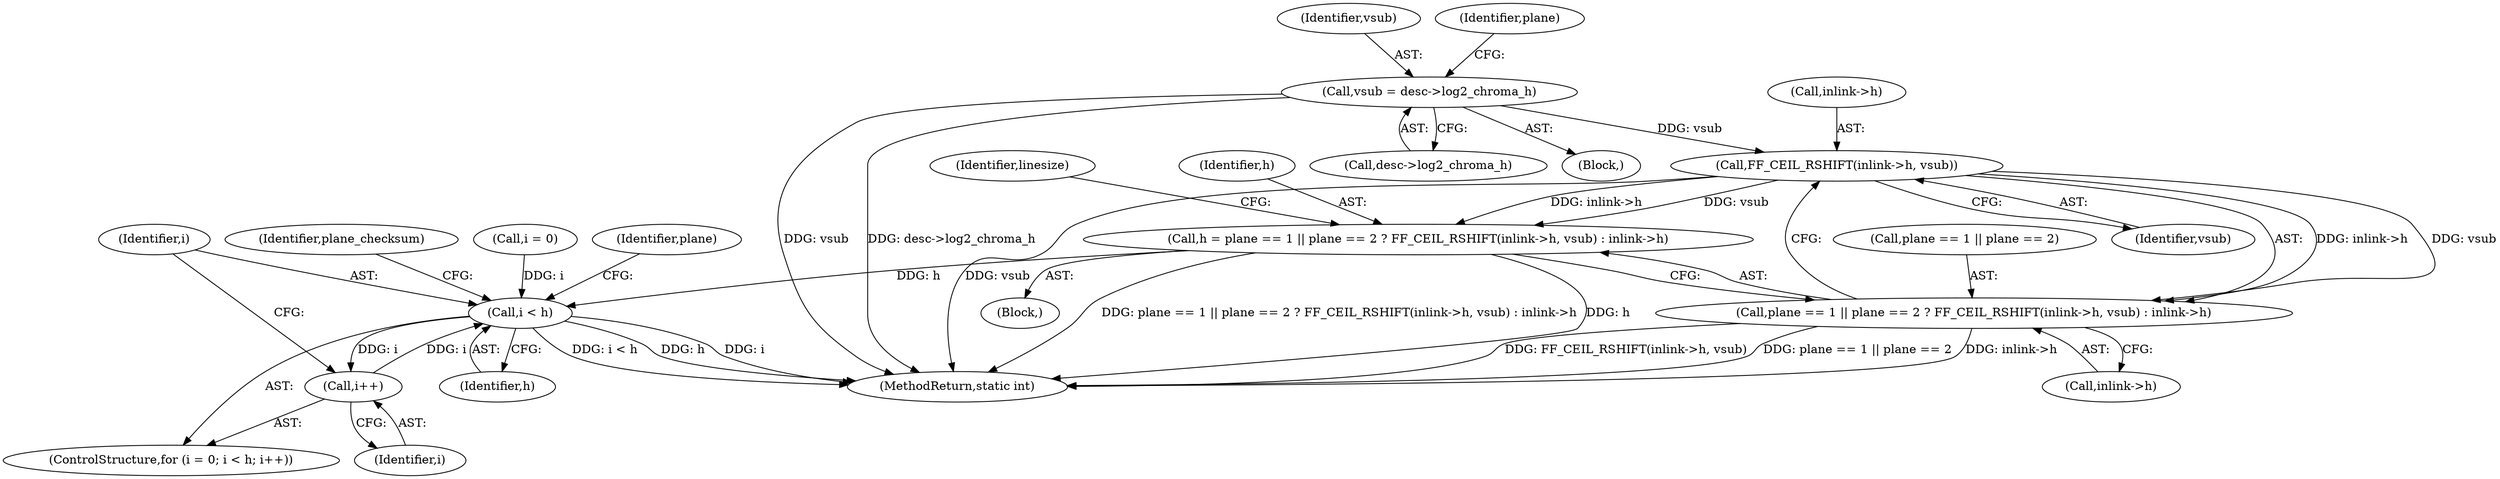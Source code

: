 digraph "0_FFmpeg_e43a0a232dbf6d3c161823c2e07c52e76227a1bc_9@pointer" {
"1000129" [label="(Call,vsub = desc->log2_chroma_h)"];
"1000180" [label="(Call,FF_CEIL_RSHIFT(inlink->h, vsub))"];
"1000170" [label="(Call,h = plane == 1 || plane == 2 ? FF_CEIL_RSHIFT(inlink->h, vsub) : inlink->h)"];
"1000198" [label="(Call,i < h)"];
"1000201" [label="(Call,i++)"];
"1000172" [label="(Call,plane == 1 || plane == 2 ? FF_CEIL_RSHIFT(inlink->h, vsub) : inlink->h)"];
"1000130" [label="(Identifier,vsub)"];
"1000206" [label="(Identifier,plane_checksum)"];
"1000326" [label="(MethodReturn,static int)"];
"1000184" [label="(Identifier,vsub)"];
"1000199" [label="(Identifier,i)"];
"1000170" [label="(Call,h = plane == 1 || plane == 2 ? FF_CEIL_RSHIFT(inlink->h, vsub) : inlink->h)"];
"1000136" [label="(Identifier,plane)"];
"1000180" [label="(Call,FF_CEIL_RSHIFT(inlink->h, vsub))"];
"1000194" [label="(ControlStructure,for (i = 0; i < h; i++))"];
"1000173" [label="(Call,plane == 1 || plane == 2)"];
"1000129" [label="(Call,vsub = desc->log2_chroma_h)"];
"1000190" [label="(Identifier,linesize)"];
"1000131" [label="(Call,desc->log2_chroma_h)"];
"1000200" [label="(Identifier,h)"];
"1000149" [label="(Block,)"];
"1000172" [label="(Call,plane == 1 || plane == 2 ? FF_CEIL_RSHIFT(inlink->h, vsub) : inlink->h)"];
"1000198" [label="(Call,i < h)"];
"1000195" [label="(Call,i = 0)"];
"1000185" [label="(Call,inlink->h)"];
"1000181" [label="(Call,inlink->h)"];
"1000201" [label="(Call,i++)"];
"1000148" [label="(Identifier,plane)"];
"1000171" [label="(Identifier,h)"];
"1000202" [label="(Identifier,i)"];
"1000105" [label="(Block,)"];
"1000129" -> "1000105"  [label="AST: "];
"1000129" -> "1000131"  [label="CFG: "];
"1000130" -> "1000129"  [label="AST: "];
"1000131" -> "1000129"  [label="AST: "];
"1000136" -> "1000129"  [label="CFG: "];
"1000129" -> "1000326"  [label="DDG: vsub"];
"1000129" -> "1000326"  [label="DDG: desc->log2_chroma_h"];
"1000129" -> "1000180"  [label="DDG: vsub"];
"1000180" -> "1000172"  [label="AST: "];
"1000180" -> "1000184"  [label="CFG: "];
"1000181" -> "1000180"  [label="AST: "];
"1000184" -> "1000180"  [label="AST: "];
"1000172" -> "1000180"  [label="CFG: "];
"1000180" -> "1000326"  [label="DDG: vsub"];
"1000180" -> "1000170"  [label="DDG: inlink->h"];
"1000180" -> "1000170"  [label="DDG: vsub"];
"1000180" -> "1000172"  [label="DDG: inlink->h"];
"1000180" -> "1000172"  [label="DDG: vsub"];
"1000170" -> "1000149"  [label="AST: "];
"1000170" -> "1000172"  [label="CFG: "];
"1000171" -> "1000170"  [label="AST: "];
"1000172" -> "1000170"  [label="AST: "];
"1000190" -> "1000170"  [label="CFG: "];
"1000170" -> "1000326"  [label="DDG: plane == 1 || plane == 2 ? FF_CEIL_RSHIFT(inlink->h, vsub) : inlink->h"];
"1000170" -> "1000326"  [label="DDG: h"];
"1000170" -> "1000198"  [label="DDG: h"];
"1000198" -> "1000194"  [label="AST: "];
"1000198" -> "1000200"  [label="CFG: "];
"1000199" -> "1000198"  [label="AST: "];
"1000200" -> "1000198"  [label="AST: "];
"1000206" -> "1000198"  [label="CFG: "];
"1000148" -> "1000198"  [label="CFG: "];
"1000198" -> "1000326"  [label="DDG: h"];
"1000198" -> "1000326"  [label="DDG: i"];
"1000198" -> "1000326"  [label="DDG: i < h"];
"1000195" -> "1000198"  [label="DDG: i"];
"1000201" -> "1000198"  [label="DDG: i"];
"1000198" -> "1000201"  [label="DDG: i"];
"1000201" -> "1000194"  [label="AST: "];
"1000201" -> "1000202"  [label="CFG: "];
"1000202" -> "1000201"  [label="AST: "];
"1000199" -> "1000201"  [label="CFG: "];
"1000172" -> "1000185"  [label="CFG: "];
"1000173" -> "1000172"  [label="AST: "];
"1000185" -> "1000172"  [label="AST: "];
"1000172" -> "1000326"  [label="DDG: inlink->h"];
"1000172" -> "1000326"  [label="DDG: FF_CEIL_RSHIFT(inlink->h, vsub)"];
"1000172" -> "1000326"  [label="DDG: plane == 1 || plane == 2"];
}
